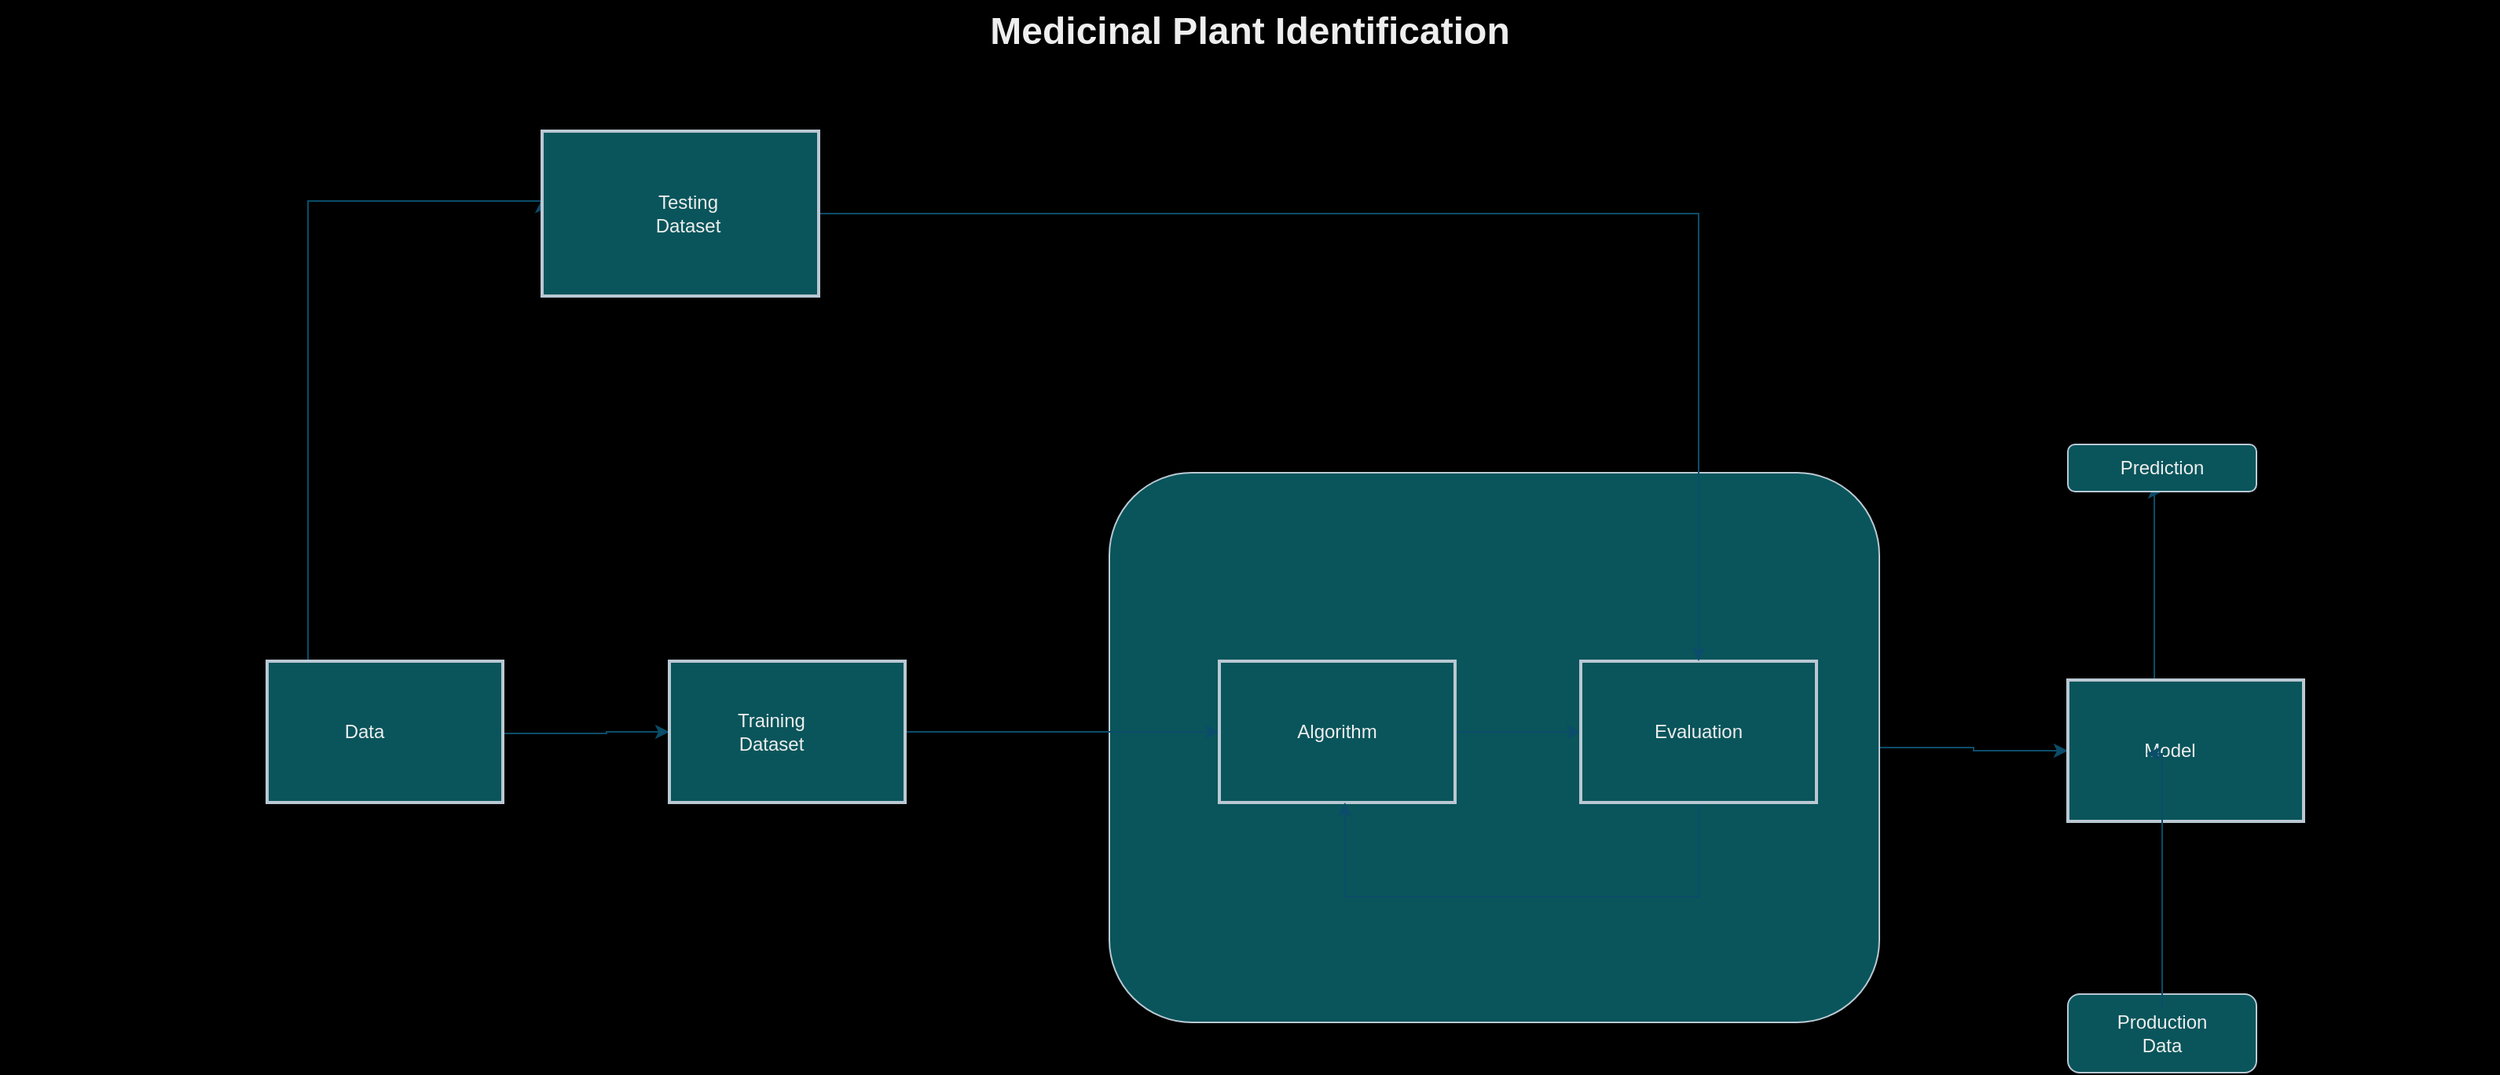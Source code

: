 <mxfile version="21.7.4" type="github">
  <diagram name="Page-1" id="74b105a0-9070-1c63-61bc-23e55f88626e">
    <mxGraphModel dx="2100" dy="1068" grid="0" gridSize="2" guides="1" tooltips="1" connect="1" arrows="1" fold="1" page="1" pageScale="1.5" pageWidth="1169" pageHeight="826" background="#000000" math="0" shadow="0">
      <root>
        <mxCell id="0" style=";html=1;" />
        <mxCell id="1" style=";html=1;" parent="0" />
        <mxCell id="mXzzNm__Lwrdr8xzUZzV-24" style="edgeStyle=orthogonalEdgeStyle;rounded=0;orthogonalLoop=1;jettySize=auto;html=1;entryX=0;entryY=0.5;entryDx=0;entryDy=0;labelBackgroundColor=none;strokeColor=#0B4D6A;fontColor=default;" parent="1" source="mXzzNm__Lwrdr8xzUZzV-8" target="mXzzNm__Lwrdr8xzUZzV-22" edge="1">
          <mxGeometry relative="1" as="geometry">
            <Array as="points">
              <mxPoint x="1310" y="645" />
              <mxPoint x="1310" y="647" />
            </Array>
          </mxGeometry>
        </mxCell>
        <mxCell id="mXzzNm__Lwrdr8xzUZzV-8" value="" style="rounded=1;whiteSpace=wrap;html=1;labelBackgroundColor=none;fillColor=#09555B;strokeColor=#BAC8D3;fontColor=#EEEEEE;" parent="1" vertex="1">
          <mxGeometry x="760" y="470" width="490" height="350" as="geometry" />
        </mxCell>
        <mxCell id="mXzzNm__Lwrdr8xzUZzV-2" style="edgeStyle=orthogonalEdgeStyle;rounded=0;orthogonalLoop=1;jettySize=auto;html=1;labelBackgroundColor=none;strokeColor=#0B4D6A;fontColor=default;entryX=0;entryY=0.5;entryDx=0;entryDy=0;" parent="1" source="10b056a9c633e61c-4" edge="1" target="mXzzNm__Lwrdr8xzUZzV-4">
          <mxGeometry relative="1" as="geometry">
            <mxPoint x="440" y="635" as="targetPoint" />
            <Array as="points">
              <mxPoint x="440" y="636" />
            </Array>
          </mxGeometry>
        </mxCell>
        <mxCell id="mXzzNm__Lwrdr8xzUZzV-20" style="edgeStyle=orthogonalEdgeStyle;rounded=0;orthogonalLoop=1;jettySize=auto;html=1;entryX=0;entryY=0.411;entryDx=0;entryDy=0;entryPerimeter=0;labelBackgroundColor=none;strokeColor=#0B4D6A;fontColor=default;" parent="1" source="10b056a9c633e61c-4" target="mXzzNm__Lwrdr8xzUZzV-17" edge="1">
          <mxGeometry relative="1" as="geometry">
            <Array as="points">
              <mxPoint x="250" y="297" />
            </Array>
          </mxGeometry>
        </mxCell>
        <mxCell id="10b056a9c633e61c-4" value="" style="strokeWidth=2;dashed=0;align=center;fontSize=12;shape=rect;verticalLabelPosition=bottom;verticalAlign=top;fillColor=#09555B;labelBackgroundColor=none;strokeColor=#BAC8D3;fontColor=#EEEEEE;" parent="1" vertex="1">
          <mxGeometry x="224" y="590" width="150" height="90" as="geometry" />
        </mxCell>
        <mxCell id="10b056a9c633e61c-30" value="Medicinal Plant Identification" style="text;strokeColor=none;fillColor=none;html=1;fontSize=24;fontStyle=1;verticalAlign=middle;align=center;labelBackgroundColor=none;fontColor=#EEEEEE;" parent="1" vertex="1">
          <mxGeometry x="54" y="169" width="1590" height="40" as="geometry" />
        </mxCell>
        <mxCell id="mXzzNm__Lwrdr8xzUZzV-1" value="Data" style="text;html=1;strokeColor=none;fillColor=none;align=center;verticalAlign=middle;whiteSpace=wrap;rounded=0;labelBackgroundColor=none;fontColor=#EEEEEE;" parent="1" vertex="1">
          <mxGeometry x="256" y="620" width="60" height="30" as="geometry" />
        </mxCell>
        <mxCell id="mXzzNm__Lwrdr8xzUZzV-10" style="edgeStyle=orthogonalEdgeStyle;rounded=0;orthogonalLoop=1;jettySize=auto;html=1;entryX=0;entryY=0.5;entryDx=0;entryDy=0;labelBackgroundColor=none;strokeColor=#0B4D6A;fontColor=default;" parent="1" source="mXzzNm__Lwrdr8xzUZzV-4" target="mXzzNm__Lwrdr8xzUZzV-9" edge="1">
          <mxGeometry relative="1" as="geometry" />
        </mxCell>
        <mxCell id="mXzzNm__Lwrdr8xzUZzV-4" value="" style="strokeWidth=2;dashed=0;align=center;fontSize=12;shape=rect;verticalLabelPosition=bottom;verticalAlign=top;fillColor=#09555B;labelBackgroundColor=none;strokeColor=#BAC8D3;fontColor=#EEEEEE;" parent="1" vertex="1">
          <mxGeometry x="480" y="590" width="150" height="90" as="geometry" />
        </mxCell>
        <mxCell id="mXzzNm__Lwrdr8xzUZzV-5" value="Training Dataset" style="text;html=1;strokeColor=none;fillColor=none;align=center;verticalAlign=middle;whiteSpace=wrap;rounded=0;labelBackgroundColor=none;fontColor=#EEEEEE;" parent="1" vertex="1">
          <mxGeometry x="515" y="620" width="60" height="30" as="geometry" />
        </mxCell>
        <mxCell id="mXzzNm__Lwrdr8xzUZzV-14" style="edgeStyle=orthogonalEdgeStyle;rounded=0;orthogonalLoop=1;jettySize=auto;html=1;labelBackgroundColor=none;strokeColor=#0B4D6A;fontColor=default;" parent="1" source="mXzzNm__Lwrdr8xzUZzV-9" target="mXzzNm__Lwrdr8xzUZzV-12" edge="1">
          <mxGeometry relative="1" as="geometry" />
        </mxCell>
        <mxCell id="mXzzNm__Lwrdr8xzUZzV-9" value="" style="strokeWidth=2;dashed=0;align=center;fontSize=12;shape=rect;verticalLabelPosition=bottom;verticalAlign=top;fillColor=#09555B;labelBackgroundColor=none;strokeColor=#BAC8D3;fontColor=#EEEEEE;" parent="1" vertex="1">
          <mxGeometry x="830" y="590" width="150" height="90" as="geometry" />
        </mxCell>
        <mxCell id="mXzzNm__Lwrdr8xzUZzV-11" value="Algorithm" style="text;html=1;strokeColor=none;fillColor=none;align=center;verticalAlign=middle;whiteSpace=wrap;rounded=0;labelBackgroundColor=none;fontColor=#EEEEEE;" parent="1" vertex="1">
          <mxGeometry x="875" y="620" width="60" height="30" as="geometry" />
        </mxCell>
        <mxCell id="mXzzNm__Lwrdr8xzUZzV-16" style="edgeStyle=orthogonalEdgeStyle;rounded=0;orthogonalLoop=1;jettySize=auto;html=1;entryX=0.306;entryY=0.6;entryDx=0;entryDy=0;entryPerimeter=0;labelBackgroundColor=none;strokeColor=#0B4D6A;fontColor=default;" parent="1" source="mXzzNm__Lwrdr8xzUZzV-12" target="mXzzNm__Lwrdr8xzUZzV-8" edge="1">
          <mxGeometry relative="1" as="geometry">
            <Array as="points">
              <mxPoint x="1135" y="740" />
              <mxPoint x="910" y="740" />
            </Array>
          </mxGeometry>
        </mxCell>
        <mxCell id="mXzzNm__Lwrdr8xzUZzV-12" value="" style="strokeWidth=2;dashed=0;align=center;fontSize=12;shape=rect;verticalLabelPosition=bottom;verticalAlign=top;fillColor=#09555B;labelBackgroundColor=none;strokeColor=#BAC8D3;fontColor=#EEEEEE;" parent="1" vertex="1">
          <mxGeometry x="1060" y="590" width="150" height="90" as="geometry" />
        </mxCell>
        <mxCell id="mXzzNm__Lwrdr8xzUZzV-15" value="Evaluation" style="text;html=1;strokeColor=none;fillColor=none;align=center;verticalAlign=middle;whiteSpace=wrap;rounded=0;labelBackgroundColor=none;fontColor=#EEEEEE;" parent="1" vertex="1">
          <mxGeometry x="1105" y="620" width="60" height="30" as="geometry" />
        </mxCell>
        <mxCell id="mXzzNm__Lwrdr8xzUZzV-21" style="edgeStyle=orthogonalEdgeStyle;rounded=0;orthogonalLoop=1;jettySize=auto;html=1;labelBackgroundColor=none;strokeColor=#0B4D6A;fontColor=default;" parent="1" source="mXzzNm__Lwrdr8xzUZzV-17" target="mXzzNm__Lwrdr8xzUZzV-12" edge="1">
          <mxGeometry relative="1" as="geometry" />
        </mxCell>
        <mxCell id="mXzzNm__Lwrdr8xzUZzV-17" value="" style="strokeWidth=2;dashed=0;align=center;fontSize=12;shape=rect;verticalLabelPosition=bottom;verticalAlign=top;fillColor=#09555B;labelBackgroundColor=none;strokeColor=#BAC8D3;fontColor=#EEEEEE;" parent="1" vertex="1">
          <mxGeometry x="399" y="252.5" width="176" height="105" as="geometry" />
        </mxCell>
        <mxCell id="mXzzNm__Lwrdr8xzUZzV-18" value="Testing Dataset" style="text;html=1;strokeColor=none;fillColor=none;align=center;verticalAlign=middle;whiteSpace=wrap;rounded=0;labelBackgroundColor=none;fontColor=#EEEEEE;" parent="1" vertex="1">
          <mxGeometry x="462" y="290" width="60" height="30" as="geometry" />
        </mxCell>
        <mxCell id="mXzzNm__Lwrdr8xzUZzV-27" style="edgeStyle=orthogonalEdgeStyle;rounded=0;orthogonalLoop=1;jettySize=auto;html=1;exitX=0.5;exitY=0;exitDx=0;exitDy=0;entryX=0.5;entryY=1;entryDx=0;entryDy=0;labelBackgroundColor=none;strokeColor=#0B4D6A;fontColor=default;" parent="1" source="mXzzNm__Lwrdr8xzUZzV-22" target="mXzzNm__Lwrdr8xzUZzV-26" edge="1">
          <mxGeometry relative="1" as="geometry">
            <Array as="points">
              <mxPoint x="1425" y="602" />
              <mxPoint x="1425" y="482" />
            </Array>
          </mxGeometry>
        </mxCell>
        <mxCell id="mXzzNm__Lwrdr8xzUZzV-22" value="" style="strokeWidth=2;dashed=0;align=center;fontSize=12;shape=rect;verticalLabelPosition=bottom;verticalAlign=top;fillColor=#09555B;labelBackgroundColor=none;strokeColor=#BAC8D3;fontColor=#EEEEEE;" parent="1" vertex="1">
          <mxGeometry x="1370" y="602" width="150" height="90" as="geometry" />
        </mxCell>
        <mxCell id="mXzzNm__Lwrdr8xzUZzV-23" value="Model" style="text;html=1;strokeColor=none;fillColor=none;align=center;verticalAlign=middle;whiteSpace=wrap;rounded=0;labelBackgroundColor=none;fontColor=#EEEEEE;" parent="1" vertex="1">
          <mxGeometry x="1405" y="632" width="60" height="30" as="geometry" />
        </mxCell>
        <mxCell id="mXzzNm__Lwrdr8xzUZzV-25" value="" style="rounded=1;whiteSpace=wrap;html=1;labelBackgroundColor=none;fillColor=#09555B;strokeColor=#BAC8D3;fontColor=#EEEEEE;" parent="1" vertex="1">
          <mxGeometry x="1370" y="452" width="120" height="30" as="geometry" />
        </mxCell>
        <mxCell id="mXzzNm__Lwrdr8xzUZzV-26" value="Prediction" style="text;html=1;strokeColor=none;fillColor=none;align=center;verticalAlign=middle;whiteSpace=wrap;rounded=0;labelBackgroundColor=none;fontColor=#EEEEEE;" parent="1" vertex="1">
          <mxGeometry x="1400" y="452" width="60" height="30" as="geometry" />
        </mxCell>
        <mxCell id="mXzzNm__Lwrdr8xzUZzV-28" value="" style="rounded=1;whiteSpace=wrap;html=1;labelBackgroundColor=none;fillColor=#09555B;strokeColor=#BAC8D3;fontColor=#EEEEEE;" parent="1" vertex="1">
          <mxGeometry x="1370" y="802" width="120" height="50" as="geometry" />
        </mxCell>
        <mxCell id="mXzzNm__Lwrdr8xzUZzV-30" value="" style="edgeStyle=orthogonalEdgeStyle;rounded=0;orthogonalLoop=1;jettySize=auto;html=1;labelBackgroundColor=none;strokeColor=#0B4D6A;fontColor=default;" parent="1" source="mXzzNm__Lwrdr8xzUZzV-29" edge="1">
          <mxGeometry relative="1" as="geometry">
            <Array as="points">
              <mxPoint x="1430" y="712" />
              <mxPoint x="1430" y="712" />
            </Array>
            <mxPoint x="1420" y="649.0" as="targetPoint" />
          </mxGeometry>
        </mxCell>
        <mxCell id="mXzzNm__Lwrdr8xzUZzV-29" value="Production Data" style="text;html=1;strokeColor=none;fillColor=none;align=center;verticalAlign=middle;whiteSpace=wrap;rounded=0;labelBackgroundColor=none;fontColor=#EEEEEE;" parent="1" vertex="1">
          <mxGeometry x="1400" y="812" width="60" height="30" as="geometry" />
        </mxCell>
      </root>
    </mxGraphModel>
  </diagram>
</mxfile>
